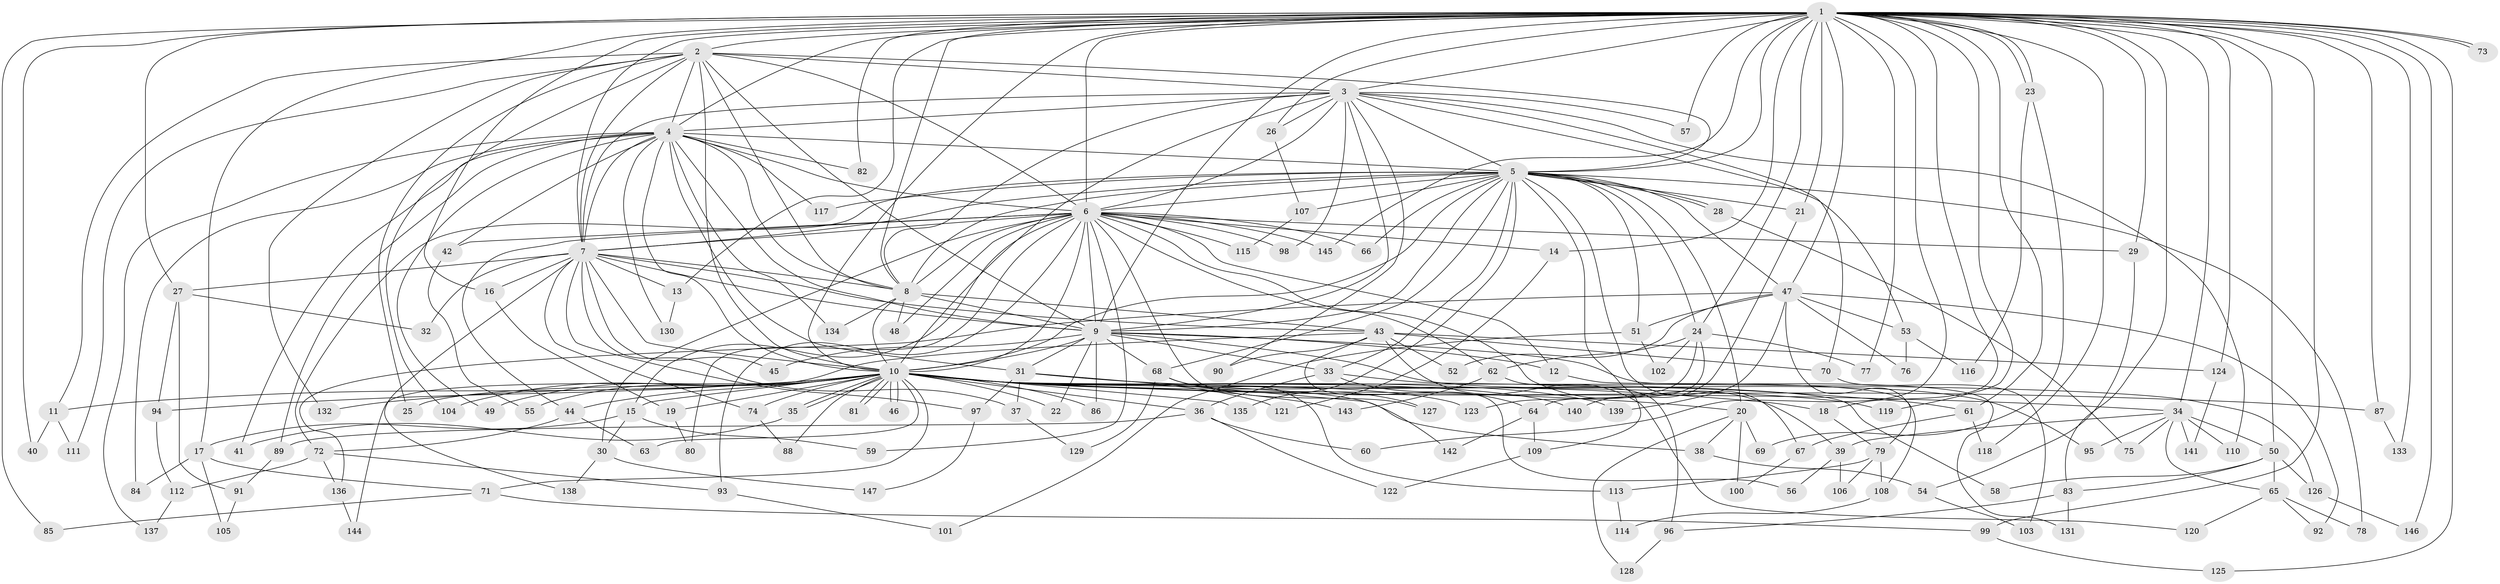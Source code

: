 // Generated by graph-tools (version 1.1) at 2025/14/03/09/25 04:14:05]
// undirected, 147 vertices, 319 edges
graph export_dot {
graph [start="1"]
  node [color=gray90,style=filled];
  1;
  2;
  3;
  4;
  5;
  6;
  7;
  8;
  9;
  10;
  11;
  12;
  13;
  14;
  15;
  16;
  17;
  18;
  19;
  20;
  21;
  22;
  23;
  24;
  25;
  26;
  27;
  28;
  29;
  30;
  31;
  32;
  33;
  34;
  35;
  36;
  37;
  38;
  39;
  40;
  41;
  42;
  43;
  44;
  45;
  46;
  47;
  48;
  49;
  50;
  51;
  52;
  53;
  54;
  55;
  56;
  57;
  58;
  59;
  60;
  61;
  62;
  63;
  64;
  65;
  66;
  67;
  68;
  69;
  70;
  71;
  72;
  73;
  74;
  75;
  76;
  77;
  78;
  79;
  80;
  81;
  82;
  83;
  84;
  85;
  86;
  87;
  88;
  89;
  90;
  91;
  92;
  93;
  94;
  95;
  96;
  97;
  98;
  99;
  100;
  101;
  102;
  103;
  104;
  105;
  106;
  107;
  108;
  109;
  110;
  111;
  112;
  113;
  114;
  115;
  116;
  117;
  118;
  119;
  120;
  121;
  122;
  123;
  124;
  125;
  126;
  127;
  128;
  129;
  130;
  131;
  132;
  133;
  134;
  135;
  136;
  137;
  138;
  139;
  140;
  141;
  142;
  143;
  144;
  145;
  146;
  147;
  1 -- 2;
  1 -- 3;
  1 -- 4;
  1 -- 5;
  1 -- 6;
  1 -- 7;
  1 -- 8;
  1 -- 9;
  1 -- 10;
  1 -- 13;
  1 -- 14;
  1 -- 16;
  1 -- 17;
  1 -- 18;
  1 -- 21;
  1 -- 23;
  1 -- 23;
  1 -- 24;
  1 -- 26;
  1 -- 27;
  1 -- 29;
  1 -- 34;
  1 -- 40;
  1 -- 47;
  1 -- 50;
  1 -- 57;
  1 -- 60;
  1 -- 61;
  1 -- 73;
  1 -- 73;
  1 -- 77;
  1 -- 82;
  1 -- 83;
  1 -- 85;
  1 -- 87;
  1 -- 99;
  1 -- 118;
  1 -- 119;
  1 -- 124;
  1 -- 125;
  1 -- 133;
  1 -- 145;
  1 -- 146;
  2 -- 3;
  2 -- 4;
  2 -- 5;
  2 -- 6;
  2 -- 7;
  2 -- 8;
  2 -- 9;
  2 -- 10;
  2 -- 11;
  2 -- 25;
  2 -- 104;
  2 -- 111;
  2 -- 132;
  3 -- 4;
  3 -- 5;
  3 -- 6;
  3 -- 7;
  3 -- 8;
  3 -- 9;
  3 -- 10;
  3 -- 26;
  3 -- 53;
  3 -- 57;
  3 -- 70;
  3 -- 90;
  3 -- 98;
  3 -- 110;
  4 -- 5;
  4 -- 6;
  4 -- 7;
  4 -- 8;
  4 -- 9;
  4 -- 10;
  4 -- 31;
  4 -- 41;
  4 -- 42;
  4 -- 49;
  4 -- 82;
  4 -- 84;
  4 -- 89;
  4 -- 117;
  4 -- 130;
  4 -- 134;
  4 -- 137;
  5 -- 6;
  5 -- 7;
  5 -- 8;
  5 -- 9;
  5 -- 10;
  5 -- 20;
  5 -- 21;
  5 -- 24;
  5 -- 28;
  5 -- 28;
  5 -- 33;
  5 -- 47;
  5 -- 51;
  5 -- 66;
  5 -- 67;
  5 -- 68;
  5 -- 72;
  5 -- 78;
  5 -- 107;
  5 -- 109;
  5 -- 117;
  5 -- 135;
  6 -- 7;
  6 -- 8;
  6 -- 9;
  6 -- 10;
  6 -- 12;
  6 -- 14;
  6 -- 15;
  6 -- 29;
  6 -- 30;
  6 -- 39;
  6 -- 42;
  6 -- 44;
  6 -- 48;
  6 -- 59;
  6 -- 62;
  6 -- 66;
  6 -- 80;
  6 -- 93;
  6 -- 98;
  6 -- 115;
  6 -- 127;
  6 -- 145;
  7 -- 8;
  7 -- 9;
  7 -- 10;
  7 -- 13;
  7 -- 16;
  7 -- 27;
  7 -- 32;
  7 -- 37;
  7 -- 43;
  7 -- 45;
  7 -- 74;
  7 -- 97;
  7 -- 138;
  8 -- 9;
  8 -- 10;
  8 -- 43;
  8 -- 48;
  8 -- 134;
  9 -- 10;
  9 -- 12;
  9 -- 22;
  9 -- 31;
  9 -- 33;
  9 -- 45;
  9 -- 68;
  9 -- 86;
  9 -- 95;
  9 -- 131;
  10 -- 11;
  10 -- 15;
  10 -- 18;
  10 -- 19;
  10 -- 20;
  10 -- 22;
  10 -- 25;
  10 -- 34;
  10 -- 35;
  10 -- 35;
  10 -- 36;
  10 -- 38;
  10 -- 44;
  10 -- 46;
  10 -- 46;
  10 -- 49;
  10 -- 55;
  10 -- 63;
  10 -- 71;
  10 -- 74;
  10 -- 81;
  10 -- 81;
  10 -- 86;
  10 -- 87;
  10 -- 88;
  10 -- 94;
  10 -- 104;
  10 -- 119;
  10 -- 121;
  10 -- 123;
  10 -- 126;
  10 -- 132;
  10 -- 135;
  10 -- 139;
  10 -- 140;
  10 -- 143;
  11 -- 40;
  11 -- 111;
  12 -- 108;
  13 -- 130;
  14 -- 121;
  15 -- 17;
  15 -- 30;
  15 -- 59;
  16 -- 19;
  17 -- 71;
  17 -- 84;
  17 -- 105;
  18 -- 79;
  19 -- 80;
  20 -- 38;
  20 -- 69;
  20 -- 100;
  20 -- 128;
  21 -- 140;
  23 -- 69;
  23 -- 116;
  24 -- 62;
  24 -- 64;
  24 -- 77;
  24 -- 102;
  24 -- 123;
  26 -- 107;
  27 -- 32;
  27 -- 91;
  27 -- 94;
  28 -- 75;
  29 -- 54;
  30 -- 138;
  30 -- 147;
  31 -- 37;
  31 -- 61;
  31 -- 97;
  31 -- 142;
  33 -- 36;
  33 -- 58;
  33 -- 64;
  34 -- 39;
  34 -- 50;
  34 -- 65;
  34 -- 75;
  34 -- 95;
  34 -- 110;
  34 -- 141;
  35 -- 41;
  36 -- 60;
  36 -- 89;
  36 -- 122;
  37 -- 129;
  38 -- 54;
  39 -- 56;
  39 -- 106;
  42 -- 55;
  43 -- 52;
  43 -- 56;
  43 -- 70;
  43 -- 90;
  43 -- 120;
  43 -- 124;
  43 -- 144;
  44 -- 63;
  44 -- 72;
  47 -- 51;
  47 -- 52;
  47 -- 53;
  47 -- 76;
  47 -- 79;
  47 -- 92;
  47 -- 136;
  47 -- 139;
  50 -- 58;
  50 -- 65;
  50 -- 83;
  50 -- 126;
  51 -- 101;
  51 -- 102;
  53 -- 76;
  53 -- 116;
  54 -- 103;
  61 -- 67;
  61 -- 118;
  62 -- 96;
  62 -- 143;
  64 -- 109;
  64 -- 142;
  65 -- 78;
  65 -- 92;
  65 -- 120;
  67 -- 100;
  68 -- 113;
  68 -- 127;
  68 -- 129;
  70 -- 103;
  71 -- 85;
  71 -- 99;
  72 -- 93;
  72 -- 112;
  72 -- 136;
  74 -- 88;
  79 -- 106;
  79 -- 108;
  79 -- 113;
  83 -- 96;
  83 -- 131;
  87 -- 133;
  89 -- 91;
  91 -- 105;
  93 -- 101;
  94 -- 112;
  96 -- 128;
  97 -- 147;
  99 -- 125;
  107 -- 115;
  108 -- 114;
  109 -- 122;
  112 -- 137;
  113 -- 114;
  124 -- 141;
  126 -- 146;
  136 -- 144;
}
